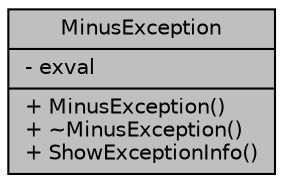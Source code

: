 digraph "MinusException"
{
 // LATEX_PDF_SIZE
  edge [fontname="Helvetica",fontsize="10",labelfontname="Helvetica",labelfontsize="10"];
  node [fontname="Helvetica",fontsize="10",shape=record];
  Node1 [label="{MinusException\n|- exval\l|+ MinusException()\l+ ~MinusException()\l+ ShowExceptionInfo()\l}",height=0.2,width=0.4,color="black", fillcolor="grey75", style="filled", fontcolor="black",tooltip="예외처리 관리 클래스"];
}
